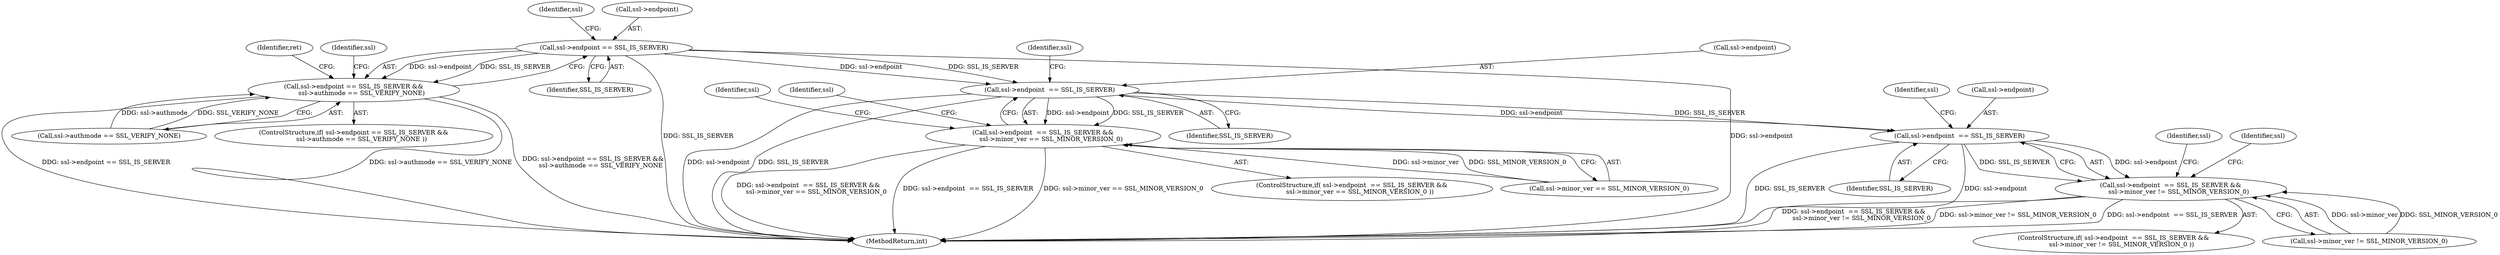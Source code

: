 digraph "0_polarssl_1922a4e6aade7b1d685af19d4d9339ddb5c02859@pointer" {
"1000113" [label="(Call,ssl->endpoint == SSL_IS_SERVER)"];
"1000112" [label="(Call,ssl->endpoint == SSL_IS_SERVER &&\n        ssl->authmode == SSL_VERIFY_NONE)"];
"1000158" [label="(Call,ssl->endpoint  == SSL_IS_SERVER)"];
"1000157" [label="(Call,ssl->endpoint  == SSL_IS_SERVER &&\n        ssl->minor_ver == SSL_MINOR_VERSION_0)"];
"1000219" [label="(Call,ssl->endpoint  == SSL_IS_SERVER)"];
"1000218" [label="(Call,ssl->endpoint  == SSL_IS_SERVER &&\n        ssl->minor_ver != SSL_MINOR_VERSION_0)"];
"1000157" [label="(Call,ssl->endpoint  == SSL_IS_SERVER &&\n        ssl->minor_ver == SSL_MINOR_VERSION_0)"];
"1000226" [label="(Identifier,ssl)"];
"1000141" [label="(Identifier,ret)"];
"1000162" [label="(Identifier,SSL_IS_SERVER)"];
"1000117" [label="(Identifier,SSL_IS_SERVER)"];
"1000554" [label="(MethodReturn,int)"];
"1000156" [label="(ControlStructure,if( ssl->endpoint  == SSL_IS_SERVER &&\n        ssl->minor_ver == SSL_MINOR_VERSION_0 ))"];
"1000163" [label="(Call,ssl->minor_ver == SSL_MINOR_VERSION_0)"];
"1000173" [label="(Identifier,ssl)"];
"1000118" [label="(Call,ssl->authmode == SSL_VERIFY_NONE)"];
"1000284" [label="(Identifier,ssl)"];
"1000223" [label="(Identifier,SSL_IS_SERVER)"];
"1000113" [label="(Call,ssl->endpoint == SSL_IS_SERVER)"];
"1000219" [label="(Call,ssl->endpoint  == SSL_IS_SERVER)"];
"1000111" [label="(ControlStructure,if( ssl->endpoint == SSL_IS_SERVER &&\n        ssl->authmode == SSL_VERIFY_NONE ))"];
"1000165" [label="(Identifier,ssl)"];
"1000112" [label="(Call,ssl->endpoint == SSL_IS_SERVER &&\n        ssl->authmode == SSL_VERIFY_NONE)"];
"1000221" [label="(Identifier,ssl)"];
"1000220" [label="(Call,ssl->endpoint)"];
"1000126" [label="(Identifier,ssl)"];
"1000158" [label="(Call,ssl->endpoint  == SSL_IS_SERVER)"];
"1000120" [label="(Identifier,ssl)"];
"1000217" [label="(ControlStructure,if( ssl->endpoint  == SSL_IS_SERVER &&\n        ssl->minor_ver != SSL_MINOR_VERSION_0 ))"];
"1000234" [label="(Identifier,ssl)"];
"1000114" [label="(Call,ssl->endpoint)"];
"1000224" [label="(Call,ssl->minor_ver != SSL_MINOR_VERSION_0)"];
"1000159" [label="(Call,ssl->endpoint)"];
"1000218" [label="(Call,ssl->endpoint  == SSL_IS_SERVER &&\n        ssl->minor_ver != SSL_MINOR_VERSION_0)"];
"1000113" -> "1000112"  [label="AST: "];
"1000113" -> "1000117"  [label="CFG: "];
"1000114" -> "1000113"  [label="AST: "];
"1000117" -> "1000113"  [label="AST: "];
"1000120" -> "1000113"  [label="CFG: "];
"1000112" -> "1000113"  [label="CFG: "];
"1000113" -> "1000554"  [label="DDG: SSL_IS_SERVER"];
"1000113" -> "1000554"  [label="DDG: ssl->endpoint"];
"1000113" -> "1000112"  [label="DDG: ssl->endpoint"];
"1000113" -> "1000112"  [label="DDG: SSL_IS_SERVER"];
"1000113" -> "1000158"  [label="DDG: ssl->endpoint"];
"1000113" -> "1000158"  [label="DDG: SSL_IS_SERVER"];
"1000112" -> "1000111"  [label="AST: "];
"1000112" -> "1000118"  [label="CFG: "];
"1000118" -> "1000112"  [label="AST: "];
"1000126" -> "1000112"  [label="CFG: "];
"1000141" -> "1000112"  [label="CFG: "];
"1000112" -> "1000554"  [label="DDG: ssl->authmode == SSL_VERIFY_NONE"];
"1000112" -> "1000554"  [label="DDG: ssl->endpoint == SSL_IS_SERVER &&\n        ssl->authmode == SSL_VERIFY_NONE"];
"1000112" -> "1000554"  [label="DDG: ssl->endpoint == SSL_IS_SERVER"];
"1000118" -> "1000112"  [label="DDG: ssl->authmode"];
"1000118" -> "1000112"  [label="DDG: SSL_VERIFY_NONE"];
"1000158" -> "1000157"  [label="AST: "];
"1000158" -> "1000162"  [label="CFG: "];
"1000159" -> "1000158"  [label="AST: "];
"1000162" -> "1000158"  [label="AST: "];
"1000165" -> "1000158"  [label="CFG: "];
"1000157" -> "1000158"  [label="CFG: "];
"1000158" -> "1000554"  [label="DDG: ssl->endpoint"];
"1000158" -> "1000554"  [label="DDG: SSL_IS_SERVER"];
"1000158" -> "1000157"  [label="DDG: ssl->endpoint"];
"1000158" -> "1000157"  [label="DDG: SSL_IS_SERVER"];
"1000158" -> "1000219"  [label="DDG: ssl->endpoint"];
"1000158" -> "1000219"  [label="DDG: SSL_IS_SERVER"];
"1000157" -> "1000156"  [label="AST: "];
"1000157" -> "1000163"  [label="CFG: "];
"1000163" -> "1000157"  [label="AST: "];
"1000173" -> "1000157"  [label="CFG: "];
"1000221" -> "1000157"  [label="CFG: "];
"1000157" -> "1000554"  [label="DDG: ssl->endpoint  == SSL_IS_SERVER &&\n        ssl->minor_ver == SSL_MINOR_VERSION_0"];
"1000157" -> "1000554"  [label="DDG: ssl->endpoint  == SSL_IS_SERVER"];
"1000157" -> "1000554"  [label="DDG: ssl->minor_ver == SSL_MINOR_VERSION_0"];
"1000163" -> "1000157"  [label="DDG: ssl->minor_ver"];
"1000163" -> "1000157"  [label="DDG: SSL_MINOR_VERSION_0"];
"1000219" -> "1000218"  [label="AST: "];
"1000219" -> "1000223"  [label="CFG: "];
"1000220" -> "1000219"  [label="AST: "];
"1000223" -> "1000219"  [label="AST: "];
"1000226" -> "1000219"  [label="CFG: "];
"1000218" -> "1000219"  [label="CFG: "];
"1000219" -> "1000554"  [label="DDG: SSL_IS_SERVER"];
"1000219" -> "1000554"  [label="DDG: ssl->endpoint"];
"1000219" -> "1000218"  [label="DDG: ssl->endpoint"];
"1000219" -> "1000218"  [label="DDG: SSL_IS_SERVER"];
"1000218" -> "1000217"  [label="AST: "];
"1000218" -> "1000224"  [label="CFG: "];
"1000224" -> "1000218"  [label="AST: "];
"1000234" -> "1000218"  [label="CFG: "];
"1000284" -> "1000218"  [label="CFG: "];
"1000218" -> "1000554"  [label="DDG: ssl->endpoint  == SSL_IS_SERVER"];
"1000218" -> "1000554"  [label="DDG: ssl->endpoint  == SSL_IS_SERVER &&\n        ssl->minor_ver != SSL_MINOR_VERSION_0"];
"1000218" -> "1000554"  [label="DDG: ssl->minor_ver != SSL_MINOR_VERSION_0"];
"1000224" -> "1000218"  [label="DDG: ssl->minor_ver"];
"1000224" -> "1000218"  [label="DDG: SSL_MINOR_VERSION_0"];
}
